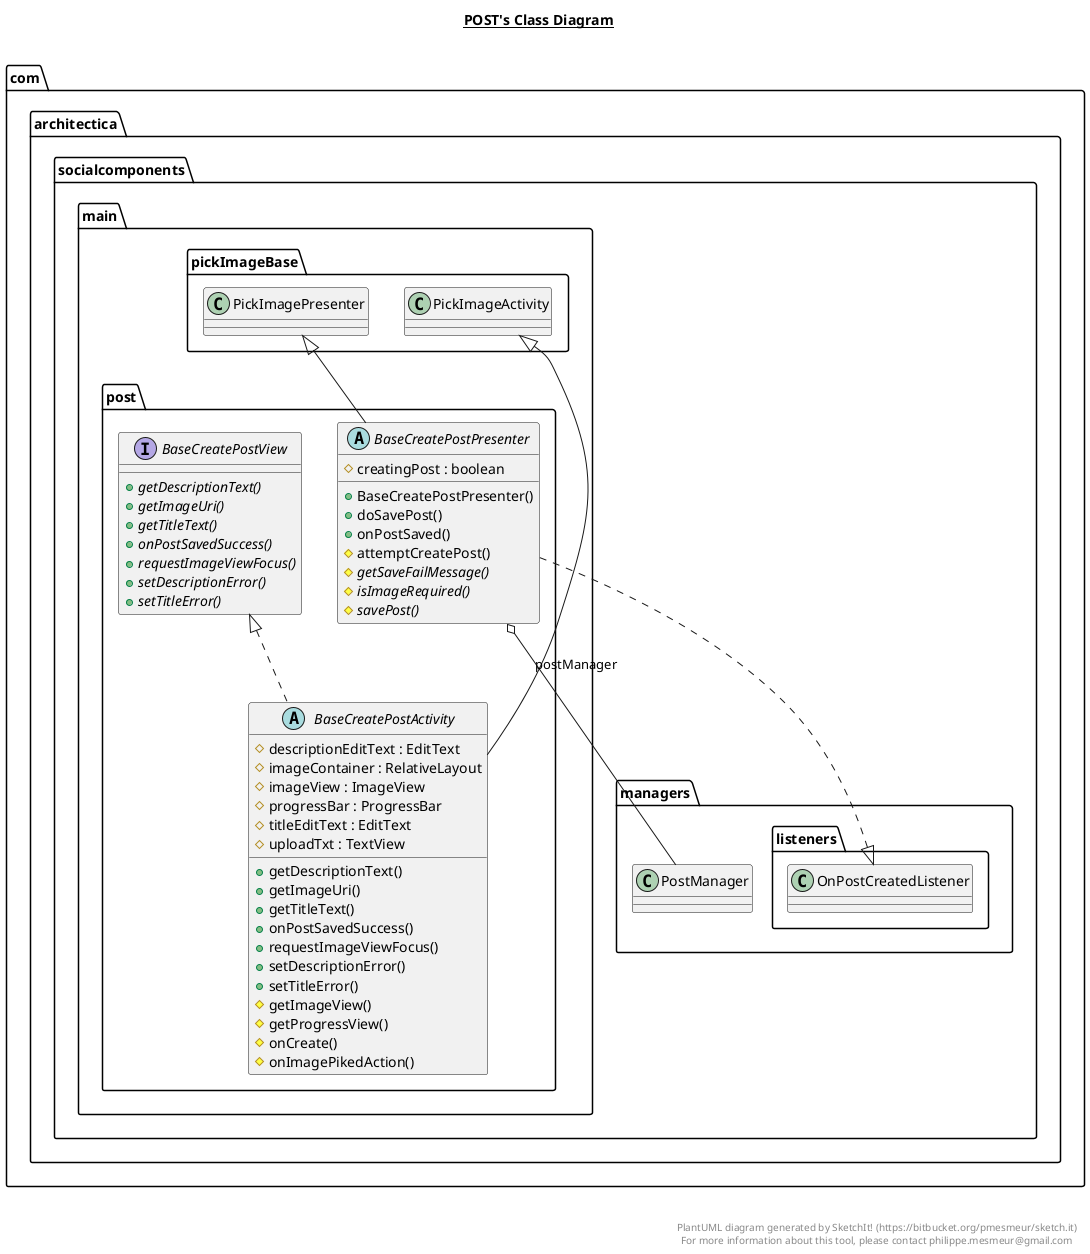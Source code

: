 @startuml

title __POST's Class Diagram__\n

  namespace com.architectica.socialcomponents {
    namespace main.post {
      abstract class com.architectica.socialcomponents.main.post.BaseCreatePostActivity {
          # descriptionEditText : EditText
          # imageContainer : RelativeLayout
          # imageView : ImageView
          # progressBar : ProgressBar
          # titleEditText : EditText
          # uploadTxt : TextView
          + getDescriptionText()
          + getImageUri()
          + getTitleText()
          + onPostSavedSuccess()
          + requestImageViewFocus()
          + setDescriptionError()
          + setTitleError()
          # getImageView()
          # getProgressView()
          # onCreate()
          # onImagePikedAction()
      }
    }
  }
  

  namespace com.architectica.socialcomponents {
    namespace main.post {
      abstract class com.architectica.socialcomponents.main.post.BaseCreatePostPresenter {
          # creatingPost : boolean
          + BaseCreatePostPresenter()
          + doSavePost()
          + onPostSaved()
          # attemptCreatePost()
          {abstract} # getSaveFailMessage()
          {abstract} # isImageRequired()
          {abstract} # savePost()
      }
    }
  }
  

  namespace com.architectica.socialcomponents {
    namespace main.post {
      interface com.architectica.socialcomponents.main.post.BaseCreatePostView {
          {abstract} + getDescriptionText()
          {abstract} + getImageUri()
          {abstract} + getTitleText()
          {abstract} + onPostSavedSuccess()
          {abstract} + requestImageViewFocus()
          {abstract} + setDescriptionError()
          {abstract} + setTitleError()
      }
    }
  }
  

  com.architectica.socialcomponents.main.post.BaseCreatePostActivity .up.|> com.architectica.socialcomponents.main.post.BaseCreatePostView
  com.architectica.socialcomponents.main.post.BaseCreatePostActivity -up-|> com.architectica.socialcomponents.main.pickImageBase.PickImageActivity
  com.architectica.socialcomponents.main.post.BaseCreatePostPresenter .up.|> com.architectica.socialcomponents.managers.listeners.OnPostCreatedListener
  com.architectica.socialcomponents.main.post.BaseCreatePostPresenter -up-|> com.architectica.socialcomponents.main.pickImageBase.PickImagePresenter
  com.architectica.socialcomponents.main.post.BaseCreatePostPresenter o-- com.architectica.socialcomponents.managers.PostManager : postManager


right footer


PlantUML diagram generated by SketchIt! (https://bitbucket.org/pmesmeur/sketch.it)
For more information about this tool, please contact philippe.mesmeur@gmail.com
endfooter

@enduml
